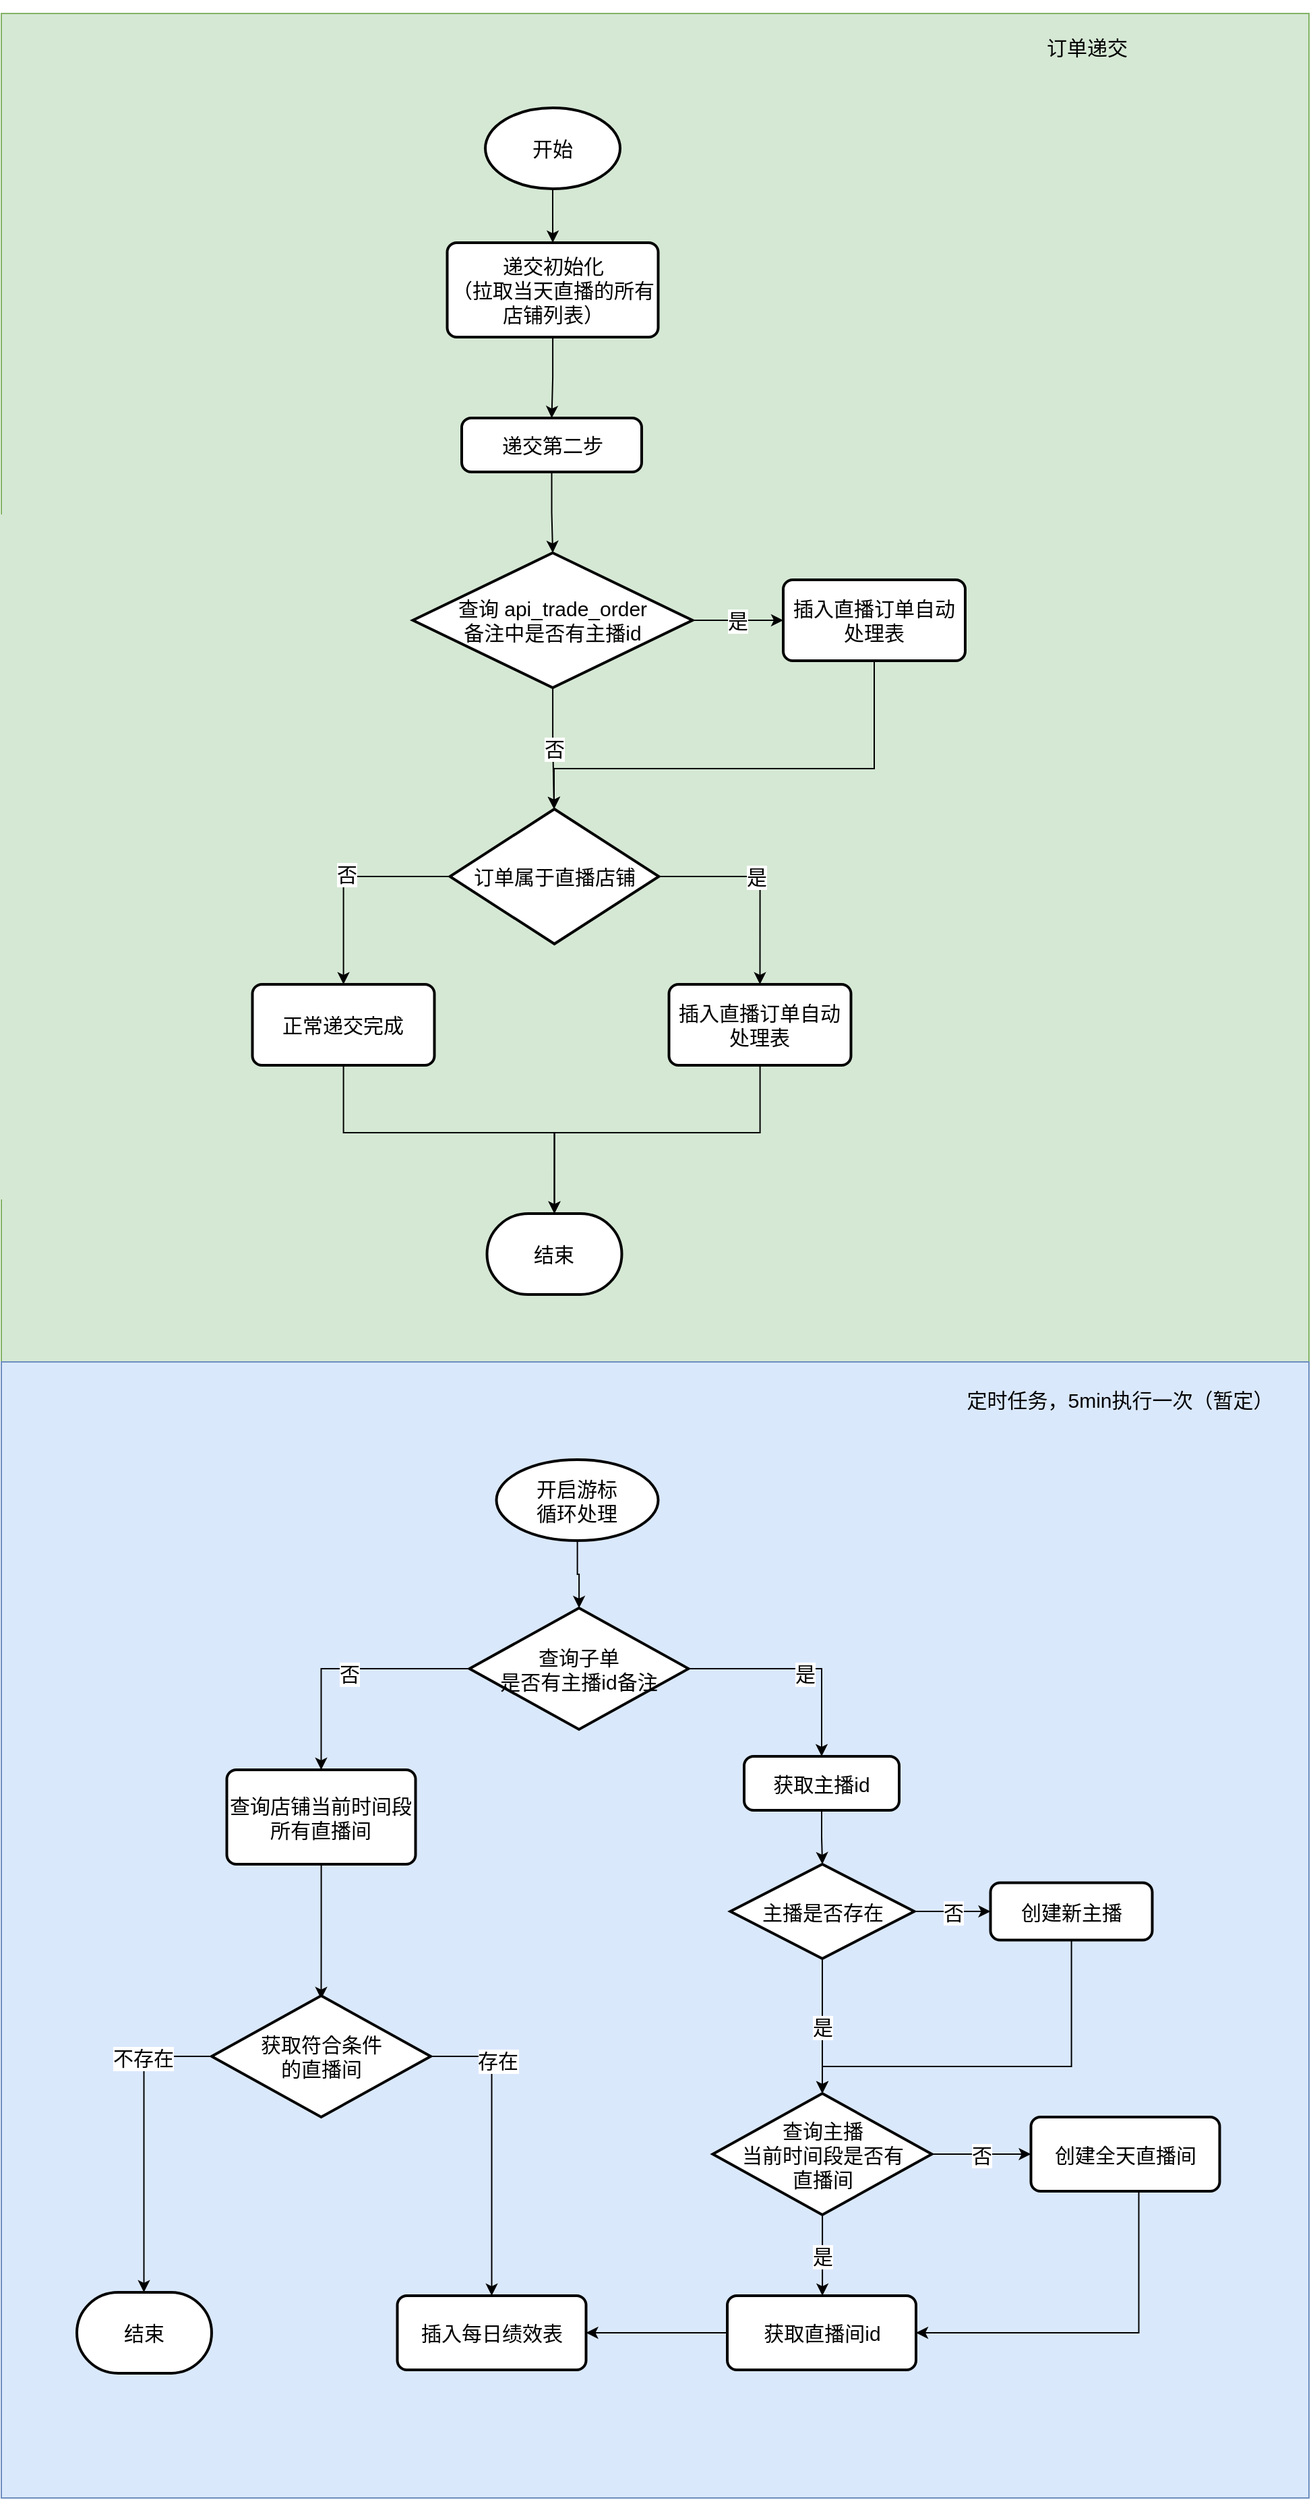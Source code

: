 <mxfile version="17.1.0" type="github">
  <diagram id="m3gFDPZ18lSmyjhxiiTP" name="第 1 页">
    <mxGraphModel dx="1221" dy="2564" grid="1" gridSize="10" guides="1" tooltips="1" connect="1" arrows="1" fold="1" page="1" pageScale="1" pageWidth="1200" pageHeight="1920" math="0" shadow="0">
      <root>
        <mxCell id="0" />
        <mxCell id="1" parent="0" />
        <mxCell id="WvAy2W0lhvSxkWNvfpzA-95" value="" style="whiteSpace=wrap;html=1;fontFamily=Helvetica;fontSize=15;fillColor=#d5e8d4;strokeColor=#82b366;" vertex="1" parent="1">
          <mxGeometry x="115" y="-520" width="970" height="1000" as="geometry" />
        </mxCell>
        <mxCell id="WvAy2W0lhvSxkWNvfpzA-83" value="" style="whiteSpace=wrap;html=1;fontFamily=Helvetica;fontSize=15;fillColor=#dae8fc;strokeColor=#6c8ebf;" vertex="1" parent="1">
          <mxGeometry x="115" y="480" width="970" height="842.5" as="geometry" />
        </mxCell>
        <mxCell id="WvAy2W0lhvSxkWNvfpzA-4" value="" style="edgeStyle=orthogonalEdgeStyle;rounded=0;orthogonalLoop=1;jettySize=auto;html=1;fontFamily=Helvetica;fontSize=15;" edge="1" parent="1" source="WvAy2W0lhvSxkWNvfpzA-2" target="WvAy2W0lhvSxkWNvfpzA-3">
          <mxGeometry relative="1" as="geometry" />
        </mxCell>
        <mxCell id="WvAy2W0lhvSxkWNvfpzA-2" value="开始" style="strokeWidth=2;html=1;shape=mxgraph.flowchart.start_1;whiteSpace=wrap;fontFamily=Helvetica;fontSize=15;" vertex="1" parent="1">
          <mxGeometry x="474" y="-450" width="100" height="60" as="geometry" />
        </mxCell>
        <mxCell id="WvAy2W0lhvSxkWNvfpzA-65" value="" style="edgeStyle=orthogonalEdgeStyle;rounded=0;orthogonalLoop=1;jettySize=auto;html=1;fontFamily=Helvetica;fontSize=15;" edge="1" parent="1" source="WvAy2W0lhvSxkWNvfpzA-3" target="WvAy2W0lhvSxkWNvfpzA-5">
          <mxGeometry relative="1" as="geometry" />
        </mxCell>
        <mxCell id="WvAy2W0lhvSxkWNvfpzA-3" value="递交初始化&lt;br style=&quot;font-size: 15px;&quot;&gt;（拉取当天直播的所有店铺列表）" style="rounded=1;whiteSpace=wrap;html=1;absoluteArcSize=1;arcSize=14;strokeWidth=2;fontFamily=Helvetica;fontSize=15;" vertex="1" parent="1">
          <mxGeometry x="445.75" y="-350" width="156.5" height="70" as="geometry" />
        </mxCell>
        <mxCell id="WvAy2W0lhvSxkWNvfpzA-67" value="" style="edgeStyle=orthogonalEdgeStyle;rounded=0;orthogonalLoop=1;jettySize=auto;html=1;fontFamily=Helvetica;fontSize=15;" edge="1" parent="1" source="WvAy2W0lhvSxkWNvfpzA-5" target="WvAy2W0lhvSxkWNvfpzA-66">
          <mxGeometry relative="1" as="geometry" />
        </mxCell>
        <mxCell id="WvAy2W0lhvSxkWNvfpzA-5" value="递交第二步" style="rounded=1;whiteSpace=wrap;html=1;absoluteArcSize=1;arcSize=14;strokeWidth=2;fontFamily=Helvetica;fontSize=15;" vertex="1" parent="1">
          <mxGeometry x="456.5" y="-220" width="133.5" height="40" as="geometry" />
        </mxCell>
        <mxCell id="WvAy2W0lhvSxkWNvfpzA-11" style="edgeStyle=orthogonalEdgeStyle;rounded=0;orthogonalLoop=1;jettySize=auto;html=1;fontFamily=Helvetica;fontSize=15;" edge="1" parent="1" source="WvAy2W0lhvSxkWNvfpzA-7" target="WvAy2W0lhvSxkWNvfpzA-10">
          <mxGeometry relative="1" as="geometry" />
        </mxCell>
        <mxCell id="WvAy2W0lhvSxkWNvfpzA-16" value="否" style="edgeLabel;html=1;align=center;verticalAlign=middle;resizable=0;points=[];fontSize=15;fontFamily=Helvetica;" vertex="1" connectable="0" parent="WvAy2W0lhvSxkWNvfpzA-11">
          <mxGeometry x="-0.023" y="-2" relative="1" as="geometry">
            <mxPoint as="offset" />
          </mxGeometry>
        </mxCell>
        <mxCell id="WvAy2W0lhvSxkWNvfpzA-15" style="edgeStyle=orthogonalEdgeStyle;rounded=0;orthogonalLoop=1;jettySize=auto;html=1;entryX=0.5;entryY=0;entryDx=0;entryDy=0;fontFamily=Helvetica;fontSize=15;" edge="1" parent="1" source="WvAy2W0lhvSxkWNvfpzA-7" target="WvAy2W0lhvSxkWNvfpzA-14">
          <mxGeometry relative="1" as="geometry" />
        </mxCell>
        <mxCell id="WvAy2W0lhvSxkWNvfpzA-17" value="是" style="edgeLabel;html=1;align=center;verticalAlign=middle;resizable=0;points=[];fontSize=15;fontFamily=Helvetica;" vertex="1" connectable="0" parent="WvAy2W0lhvSxkWNvfpzA-15">
          <mxGeometry x="-0.08" relative="1" as="geometry">
            <mxPoint as="offset" />
          </mxGeometry>
        </mxCell>
        <mxCell id="WvAy2W0lhvSxkWNvfpzA-7" value="订单属于直播店铺" style="strokeWidth=2;html=1;shape=mxgraph.flowchart.decision;whiteSpace=wrap;fontFamily=Helvetica;fontSize=15;" vertex="1" parent="1">
          <mxGeometry x="447.75" y="70" width="155" height="100" as="geometry" />
        </mxCell>
        <mxCell id="WvAy2W0lhvSxkWNvfpzA-13" value="" style="edgeStyle=orthogonalEdgeStyle;rounded=0;orthogonalLoop=1;jettySize=auto;html=1;fontFamily=Helvetica;fontSize=15;" edge="1" parent="1" source="WvAy2W0lhvSxkWNvfpzA-10" target="WvAy2W0lhvSxkWNvfpzA-12">
          <mxGeometry relative="1" as="geometry">
            <Array as="points">
              <mxPoint x="369.25" y="310" />
              <mxPoint x="525.25" y="310" />
            </Array>
          </mxGeometry>
        </mxCell>
        <mxCell id="WvAy2W0lhvSxkWNvfpzA-10" value="正常递交完成" style="rounded=1;whiteSpace=wrap;html=1;absoluteArcSize=1;arcSize=14;strokeWidth=2;fontFamily=Helvetica;fontSize=15;" vertex="1" parent="1">
          <mxGeometry x="301.25" y="200" width="135" height="60" as="geometry" />
        </mxCell>
        <mxCell id="WvAy2W0lhvSxkWNvfpzA-12" value="结束" style="strokeWidth=2;html=1;shape=mxgraph.flowchart.terminator;whiteSpace=wrap;fontFamily=Helvetica;fontSize=15;" vertex="1" parent="1">
          <mxGeometry x="475.25" y="370" width="100" height="60" as="geometry" />
        </mxCell>
        <mxCell id="WvAy2W0lhvSxkWNvfpzA-21" style="edgeStyle=orthogonalEdgeStyle;rounded=0;orthogonalLoop=1;jettySize=auto;html=1;entryX=0.5;entryY=0;entryDx=0;entryDy=0;entryPerimeter=0;fontFamily=Helvetica;fontSize=15;" edge="1" parent="1" source="WvAy2W0lhvSxkWNvfpzA-14" target="WvAy2W0lhvSxkWNvfpzA-12">
          <mxGeometry relative="1" as="geometry">
            <Array as="points">
              <mxPoint x="678.25" y="310" />
              <mxPoint x="525.25" y="310" />
            </Array>
          </mxGeometry>
        </mxCell>
        <mxCell id="WvAy2W0lhvSxkWNvfpzA-14" value="插入直播订单自动处理表" style="rounded=1;whiteSpace=wrap;html=1;absoluteArcSize=1;arcSize=14;strokeWidth=2;fontFamily=Helvetica;fontSize=15;" vertex="1" parent="1">
          <mxGeometry x="610.25" y="200" width="135" height="60" as="geometry" />
        </mxCell>
        <mxCell id="WvAy2W0lhvSxkWNvfpzA-23" value="订单递交" style="text;html=1;align=center;verticalAlign=middle;whiteSpace=wrap;rounded=0;fontFamily=Helvetica;fontSize=15;" vertex="1" parent="1">
          <mxGeometry x="850" y="-530" width="140.5" height="70" as="geometry" />
        </mxCell>
        <mxCell id="WvAy2W0lhvSxkWNvfpzA-24" value="定时任务，5min执行一次（暂定）" style="text;html=1;strokeColor=none;fillColor=none;align=center;verticalAlign=middle;whiteSpace=wrap;rounded=0;fontFamily=Helvetica;fontSize=15;" vertex="1" parent="1">
          <mxGeometry x="825" y="492.5" width="240" height="30" as="geometry" />
        </mxCell>
        <mxCell id="WvAy2W0lhvSxkWNvfpzA-35" style="edgeStyle=orthogonalEdgeStyle;rounded=0;orthogonalLoop=1;jettySize=auto;html=1;fontFamily=Helvetica;fontSize=15;" edge="1" parent="1" source="WvAy2W0lhvSxkWNvfpzA-26" target="WvAy2W0lhvSxkWNvfpzA-29">
          <mxGeometry relative="1" as="geometry" />
        </mxCell>
        <mxCell id="WvAy2W0lhvSxkWNvfpzA-37" value="是" style="edgeLabel;html=1;align=center;verticalAlign=middle;resizable=0;points=[];fontSize=15;fontFamily=Helvetica;" vertex="1" connectable="0" parent="WvAy2W0lhvSxkWNvfpzA-35">
          <mxGeometry x="0.042" y="-3" relative="1" as="geometry">
            <mxPoint as="offset" />
          </mxGeometry>
        </mxCell>
        <mxCell id="WvAy2W0lhvSxkWNvfpzA-40" style="edgeStyle=orthogonalEdgeStyle;rounded=0;orthogonalLoop=1;jettySize=auto;html=1;fontFamily=Helvetica;fontSize=15;" edge="1" parent="1" source="WvAy2W0lhvSxkWNvfpzA-26" target="WvAy2W0lhvSxkWNvfpzA-39">
          <mxGeometry relative="1" as="geometry">
            <Array as="points">
              <mxPoint x="352.25" y="707.5" />
            </Array>
          </mxGeometry>
        </mxCell>
        <mxCell id="WvAy2W0lhvSxkWNvfpzA-41" value="否" style="edgeLabel;html=1;align=center;verticalAlign=middle;resizable=0;points=[];fontSize=15;fontFamily=Helvetica;" vertex="1" connectable="0" parent="WvAy2W0lhvSxkWNvfpzA-40">
          <mxGeometry x="-0.035" y="3" relative="1" as="geometry">
            <mxPoint as="offset" />
          </mxGeometry>
        </mxCell>
        <mxCell id="WvAy2W0lhvSxkWNvfpzA-26" value="查询子单&lt;br&gt;是否有主播id备注" style="strokeWidth=2;html=1;shape=mxgraph.flowchart.decision;whiteSpace=wrap;fontFamily=Helvetica;fontSize=15;" vertex="1" parent="1">
          <mxGeometry x="462.25" y="662.5" width="162.5" height="90" as="geometry" />
        </mxCell>
        <mxCell id="WvAy2W0lhvSxkWNvfpzA-85" value="" style="edgeStyle=orthogonalEdgeStyle;rounded=0;orthogonalLoop=1;jettySize=auto;html=1;fontFamily=Helvetica;fontSize=15;" edge="1" parent="1" source="WvAy2W0lhvSxkWNvfpzA-29" target="WvAy2W0lhvSxkWNvfpzA-84">
          <mxGeometry relative="1" as="geometry" />
        </mxCell>
        <mxCell id="WvAy2W0lhvSxkWNvfpzA-29" value="获取主播id" style="rounded=1;whiteSpace=wrap;html=1;absoluteArcSize=1;arcSize=14;strokeWidth=2;fontFamily=Helvetica;fontSize=15;" vertex="1" parent="1">
          <mxGeometry x="666" y="772.5" width="115" height="40" as="geometry" />
        </mxCell>
        <mxCell id="WvAy2W0lhvSxkWNvfpzA-31" value="" style="edgeStyle=orthogonalEdgeStyle;rounded=0;orthogonalLoop=1;jettySize=auto;html=1;fontFamily=Helvetica;fontSize=15;" edge="1" parent="1" source="WvAy2W0lhvSxkWNvfpzA-30" target="WvAy2W0lhvSxkWNvfpzA-26">
          <mxGeometry relative="1" as="geometry" />
        </mxCell>
        <mxCell id="WvAy2W0lhvSxkWNvfpzA-30" value="开启游标&lt;br&gt;循环处理" style="strokeWidth=2;html=1;shape=mxgraph.flowchart.start_1;whiteSpace=wrap;fontFamily=Helvetica;fontSize=15;" vertex="1" parent="1">
          <mxGeometry x="482.25" y="552.5" width="120" height="60" as="geometry" />
        </mxCell>
        <mxCell id="WvAy2W0lhvSxkWNvfpzA-90" value="否" style="edgeStyle=orthogonalEdgeStyle;rounded=0;orthogonalLoop=1;jettySize=auto;html=1;fontFamily=Helvetica;fontSize=15;" edge="1" parent="1" source="WvAy2W0lhvSxkWNvfpzA-38" target="WvAy2W0lhvSxkWNvfpzA-47">
          <mxGeometry relative="1" as="geometry" />
        </mxCell>
        <mxCell id="WvAy2W0lhvSxkWNvfpzA-91" value="是" style="edgeStyle=orthogonalEdgeStyle;rounded=0;orthogonalLoop=1;jettySize=auto;html=1;fontFamily=Helvetica;fontSize=15;" edge="1" parent="1" source="WvAy2W0lhvSxkWNvfpzA-38" target="WvAy2W0lhvSxkWNvfpzA-49">
          <mxGeometry relative="1" as="geometry">
            <Array as="points">
              <mxPoint x="723.75" y="1132.5" />
              <mxPoint x="723.75" y="1132.5" />
            </Array>
          </mxGeometry>
        </mxCell>
        <mxCell id="WvAy2W0lhvSxkWNvfpzA-38" value="查询主播&lt;br&gt;当前时间段是否有&lt;br&gt;直播间" style="strokeWidth=2;html=1;shape=mxgraph.flowchart.decision;whiteSpace=wrap;fontFamily=Helvetica;fontSize=15;" vertex="1" parent="1">
          <mxGeometry x="642.75" y="1022.5" width="162.5" height="90" as="geometry" />
        </mxCell>
        <mxCell id="WvAy2W0lhvSxkWNvfpzA-43" value="" style="edgeStyle=orthogonalEdgeStyle;rounded=0;orthogonalLoop=1;jettySize=auto;html=1;fontFamily=Helvetica;fontSize=15;" edge="1" parent="1" source="WvAy2W0lhvSxkWNvfpzA-39">
          <mxGeometry relative="1" as="geometry">
            <mxPoint x="352.25" y="952.5" as="targetPoint" />
          </mxGeometry>
        </mxCell>
        <mxCell id="WvAy2W0lhvSxkWNvfpzA-39" value="查询店铺当前时间段所有直播间" style="rounded=1;whiteSpace=wrap;html=1;absoluteArcSize=1;arcSize=14;strokeWidth=2;fontFamily=Helvetica;fontSize=15;" vertex="1" parent="1">
          <mxGeometry x="282.25" y="782.5" width="140" height="70" as="geometry" />
        </mxCell>
        <mxCell id="WvAy2W0lhvSxkWNvfpzA-44" value="插入每日绩效表" style="rounded=1;whiteSpace=wrap;html=1;absoluteArcSize=1;arcSize=14;strokeWidth=2;fontFamily=Helvetica;fontSize=15;" vertex="1" parent="1">
          <mxGeometry x="408.75" y="1172.5" width="140" height="55" as="geometry" />
        </mxCell>
        <mxCell id="WvAy2W0lhvSxkWNvfpzA-96" style="edgeStyle=orthogonalEdgeStyle;rounded=0;orthogonalLoop=1;jettySize=auto;html=1;entryX=1;entryY=0.5;entryDx=0;entryDy=0;fontFamily=Helvetica;fontSize=15;" edge="1" parent="1" source="WvAy2W0lhvSxkWNvfpzA-47" target="WvAy2W0lhvSxkWNvfpzA-49">
          <mxGeometry relative="1" as="geometry">
            <Array as="points">
              <mxPoint x="958.75" y="1200.5" />
            </Array>
          </mxGeometry>
        </mxCell>
        <mxCell id="WvAy2W0lhvSxkWNvfpzA-47" value="创建全天直播间" style="rounded=1;whiteSpace=wrap;html=1;absoluteArcSize=1;arcSize=14;strokeWidth=2;fontFamily=Helvetica;fontSize=15;" vertex="1" parent="1">
          <mxGeometry x="878.75" y="1040" width="140" height="55" as="geometry" />
        </mxCell>
        <mxCell id="WvAy2W0lhvSxkWNvfpzA-94" style="edgeStyle=orthogonalEdgeStyle;rounded=0;orthogonalLoop=1;jettySize=auto;html=1;entryX=1;entryY=0.5;entryDx=0;entryDy=0;fontFamily=Helvetica;fontSize=15;" edge="1" parent="1" source="WvAy2W0lhvSxkWNvfpzA-49" target="WvAy2W0lhvSxkWNvfpzA-44">
          <mxGeometry relative="1" as="geometry" />
        </mxCell>
        <mxCell id="WvAy2W0lhvSxkWNvfpzA-49" value="获取直播间id" style="rounded=1;whiteSpace=wrap;html=1;absoluteArcSize=1;arcSize=14;strokeWidth=2;fontFamily=Helvetica;fontSize=15;" vertex="1" parent="1">
          <mxGeometry x="653.5" y="1172.5" width="140" height="55" as="geometry" />
        </mxCell>
        <mxCell id="WvAy2W0lhvSxkWNvfpzA-70" value="是" style="edgeStyle=orthogonalEdgeStyle;rounded=0;orthogonalLoop=1;jettySize=auto;html=1;fontFamily=Helvetica;fontSize=15;" edge="1" parent="1" source="WvAy2W0lhvSxkWNvfpzA-66" target="WvAy2W0lhvSxkWNvfpzA-69">
          <mxGeometry relative="1" as="geometry">
            <Array as="points">
              <mxPoint x="660" y="-70" />
              <mxPoint x="660" y="-70" />
            </Array>
          </mxGeometry>
        </mxCell>
        <mxCell id="WvAy2W0lhvSxkWNvfpzA-80" value="否" style="edgeStyle=orthogonalEdgeStyle;rounded=0;orthogonalLoop=1;jettySize=auto;html=1;fontFamily=Helvetica;fontSize=15;" edge="1" parent="1" source="WvAy2W0lhvSxkWNvfpzA-66" target="WvAy2W0lhvSxkWNvfpzA-7">
          <mxGeometry relative="1" as="geometry">
            <Array as="points">
              <mxPoint x="525" y="20" />
              <mxPoint x="525" y="20" />
            </Array>
          </mxGeometry>
        </mxCell>
        <mxCell id="WvAy2W0lhvSxkWNvfpzA-66" value="查询 api_trade_order&lt;br&gt;备注中是否有主播id" style="strokeWidth=2;html=1;shape=mxgraph.flowchart.decision;whiteSpace=wrap;fontFamily=Helvetica;fontSize=15;" vertex="1" parent="1">
          <mxGeometry x="420.25" y="-120" width="207.5" height="100" as="geometry" />
        </mxCell>
        <mxCell id="WvAy2W0lhvSxkWNvfpzA-81" style="edgeStyle=orthogonalEdgeStyle;rounded=0;orthogonalLoop=1;jettySize=auto;html=1;fontFamily=Helvetica;fontSize=15;" edge="1" parent="1" source="WvAy2W0lhvSxkWNvfpzA-69" target="WvAy2W0lhvSxkWNvfpzA-7">
          <mxGeometry relative="1" as="geometry">
            <Array as="points">
              <mxPoint x="763" y="40" />
              <mxPoint x="525" y="40" />
            </Array>
          </mxGeometry>
        </mxCell>
        <mxCell id="WvAy2W0lhvSxkWNvfpzA-69" value="插入直播订单自动处理表" style="rounded=1;whiteSpace=wrap;html=1;absoluteArcSize=1;arcSize=14;strokeWidth=2;fontFamily=Helvetica;fontSize=15;" vertex="1" parent="1">
          <mxGeometry x="695" y="-100" width="135" height="60" as="geometry" />
        </mxCell>
        <mxCell id="WvAy2W0lhvSxkWNvfpzA-87" value="否" style="edgeStyle=orthogonalEdgeStyle;rounded=0;orthogonalLoop=1;jettySize=auto;html=1;fontFamily=Helvetica;fontSize=15;" edge="1" parent="1" source="WvAy2W0lhvSxkWNvfpzA-84" target="WvAy2W0lhvSxkWNvfpzA-86">
          <mxGeometry relative="1" as="geometry" />
        </mxCell>
        <mxCell id="WvAy2W0lhvSxkWNvfpzA-88" value="是" style="edgeStyle=orthogonalEdgeStyle;rounded=0;orthogonalLoop=1;jettySize=auto;html=1;fontFamily=Helvetica;fontSize=15;" edge="1" parent="1" source="WvAy2W0lhvSxkWNvfpzA-84" target="WvAy2W0lhvSxkWNvfpzA-38">
          <mxGeometry relative="1" as="geometry" />
        </mxCell>
        <mxCell id="WvAy2W0lhvSxkWNvfpzA-84" value="主播是否存在" style="strokeWidth=2;html=1;shape=mxgraph.flowchart.decision;whiteSpace=wrap;fontFamily=Helvetica;fontSize=15;" vertex="1" parent="1">
          <mxGeometry x="655.75" y="852.5" width="136.5" height="70" as="geometry" />
        </mxCell>
        <mxCell id="WvAy2W0lhvSxkWNvfpzA-89" style="edgeStyle=orthogonalEdgeStyle;rounded=0;orthogonalLoop=1;jettySize=auto;html=1;entryX=0.5;entryY=0;entryDx=0;entryDy=0;entryPerimeter=0;fontFamily=Helvetica;fontSize=15;" edge="1" parent="1" source="WvAy2W0lhvSxkWNvfpzA-86" target="WvAy2W0lhvSxkWNvfpzA-38">
          <mxGeometry relative="1" as="geometry">
            <Array as="points">
              <mxPoint x="908.75" y="1002.5" />
              <mxPoint x="723.75" y="1002.5" />
            </Array>
          </mxGeometry>
        </mxCell>
        <mxCell id="WvAy2W0lhvSxkWNvfpzA-86" value="创建新主播" style="rounded=1;whiteSpace=wrap;html=1;absoluteArcSize=1;arcSize=14;strokeWidth=2;fontFamily=Helvetica;fontSize=15;" vertex="1" parent="1">
          <mxGeometry x="848.75" y="866.25" width="120" height="42.5" as="geometry" />
        </mxCell>
        <mxCell id="WvAy2W0lhvSxkWNvfpzA-100" style="edgeStyle=orthogonalEdgeStyle;rounded=0;orthogonalLoop=1;jettySize=auto;html=1;fontFamily=Helvetica;fontSize=15;" edge="1" parent="1" source="WvAy2W0lhvSxkWNvfpzA-98" target="WvAy2W0lhvSxkWNvfpzA-44">
          <mxGeometry relative="1" as="geometry">
            <Array as="points">
              <mxPoint x="478.75" y="994.5" />
            </Array>
          </mxGeometry>
        </mxCell>
        <mxCell id="WvAy2W0lhvSxkWNvfpzA-102" value="存在" style="edgeLabel;html=1;align=center;verticalAlign=middle;resizable=0;points=[];fontSize=15;fontFamily=Helvetica;" vertex="1" connectable="0" parent="WvAy2W0lhvSxkWNvfpzA-100">
          <mxGeometry x="-0.573" y="4" relative="1" as="geometry">
            <mxPoint as="offset" />
          </mxGeometry>
        </mxCell>
        <mxCell id="WvAy2W0lhvSxkWNvfpzA-106" style="edgeStyle=orthogonalEdgeStyle;rounded=0;orthogonalLoop=1;jettySize=auto;html=1;fontFamily=Helvetica;fontSize=15;" edge="1" parent="1" source="WvAy2W0lhvSxkWNvfpzA-98" target="WvAy2W0lhvSxkWNvfpzA-105">
          <mxGeometry relative="1" as="geometry">
            <Array as="points">
              <mxPoint x="220.75" y="994.5" />
            </Array>
          </mxGeometry>
        </mxCell>
        <mxCell id="WvAy2W0lhvSxkWNvfpzA-107" value="不存在" style="edgeLabel;html=1;align=center;verticalAlign=middle;resizable=0;points=[];fontSize=15;fontFamily=Helvetica;" vertex="1" connectable="0" parent="WvAy2W0lhvSxkWNvfpzA-106">
          <mxGeometry x="-0.547" y="-1" relative="1" as="geometry">
            <mxPoint as="offset" />
          </mxGeometry>
        </mxCell>
        <mxCell id="WvAy2W0lhvSxkWNvfpzA-98" value="获取符合条件&lt;br&gt;的直播间" style="strokeWidth=2;html=1;shape=mxgraph.flowchart.decision;whiteSpace=wrap;fontFamily=Helvetica;fontSize=15;" vertex="1" parent="1">
          <mxGeometry x="271" y="950" width="162.5" height="90" as="geometry" />
        </mxCell>
        <mxCell id="WvAy2W0lhvSxkWNvfpzA-105" value="结束" style="strokeWidth=2;html=1;shape=mxgraph.flowchart.terminator;whiteSpace=wrap;fontFamily=Helvetica;fontSize=15;" vertex="1" parent="1">
          <mxGeometry x="171" y="1170" width="100" height="60" as="geometry" />
        </mxCell>
      </root>
    </mxGraphModel>
  </diagram>
</mxfile>
